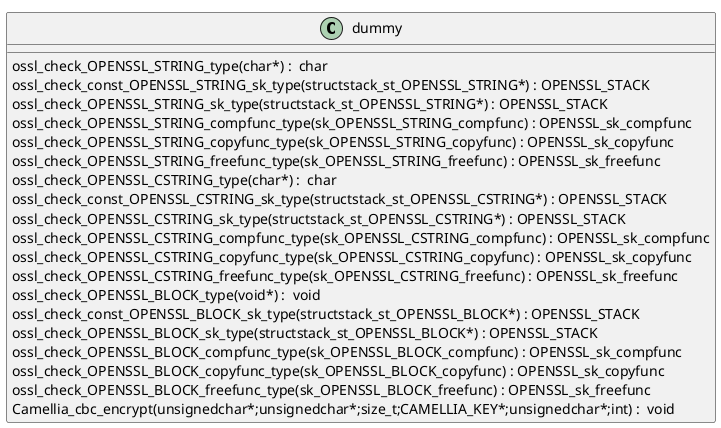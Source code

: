 @startuml
!pragma layout smetana
class dummy {
ossl_check_OPENSSL_STRING_type(char*) :  char  [[[./../../.././qc/crypto/camellia/cmll_cbc.c.html#530]]]
ossl_check_const_OPENSSL_STRING_sk_type(structstack_st_OPENSSL_STRING*) : OPENSSL_STACK [[[./../../.././qc/crypto/camellia/cmll_cbc.c.html#530]]]
ossl_check_OPENSSL_STRING_sk_type(structstack_st_OPENSSL_STRING*) : OPENSSL_STACK [[[./../../.././qc/crypto/camellia/cmll_cbc.c.html#530]]]
ossl_check_OPENSSL_STRING_compfunc_type(sk_OPENSSL_STRING_compfunc) : OPENSSL_sk_compfunc [[[./../../.././qc/crypto/camellia/cmll_cbc.c.html#530]]]
ossl_check_OPENSSL_STRING_copyfunc_type(sk_OPENSSL_STRING_copyfunc) : OPENSSL_sk_copyfunc [[[./../../.././qc/crypto/camellia/cmll_cbc.c.html#530]]]
ossl_check_OPENSSL_STRING_freefunc_type(sk_OPENSSL_STRING_freefunc) : OPENSSL_sk_freefunc [[[./../../.././qc/crypto/camellia/cmll_cbc.c.html#530]]]
ossl_check_OPENSSL_CSTRING_type(char*) :  char  [[[./../../.././qc/crypto/camellia/cmll_cbc.c.html#532]]]
ossl_check_const_OPENSSL_CSTRING_sk_type(structstack_st_OPENSSL_CSTRING*) : OPENSSL_STACK [[[./../../.././qc/crypto/camellia/cmll_cbc.c.html#532]]]
ossl_check_OPENSSL_CSTRING_sk_type(structstack_st_OPENSSL_CSTRING*) : OPENSSL_STACK [[[./../../.././qc/crypto/camellia/cmll_cbc.c.html#532]]]
ossl_check_OPENSSL_CSTRING_compfunc_type(sk_OPENSSL_CSTRING_compfunc) : OPENSSL_sk_compfunc [[[./../../.././qc/crypto/camellia/cmll_cbc.c.html#532]]]
ossl_check_OPENSSL_CSTRING_copyfunc_type(sk_OPENSSL_CSTRING_copyfunc) : OPENSSL_sk_copyfunc [[[./../../.././qc/crypto/camellia/cmll_cbc.c.html#532]]]
ossl_check_OPENSSL_CSTRING_freefunc_type(sk_OPENSSL_CSTRING_freefunc) : OPENSSL_sk_freefunc [[[./../../.././qc/crypto/camellia/cmll_cbc.c.html#532]]]
ossl_check_OPENSSL_BLOCK_type(void*) :  void  [[[./../../.././qc/crypto/camellia/cmll_cbc.c.html#535]]]
ossl_check_const_OPENSSL_BLOCK_sk_type(structstack_st_OPENSSL_BLOCK*) : OPENSSL_STACK [[[./../../.././qc/crypto/camellia/cmll_cbc.c.html#535]]]
ossl_check_OPENSSL_BLOCK_sk_type(structstack_st_OPENSSL_BLOCK*) : OPENSSL_STACK [[[./../../.././qc/crypto/camellia/cmll_cbc.c.html#535]]]
ossl_check_OPENSSL_BLOCK_compfunc_type(sk_OPENSSL_BLOCK_compfunc) : OPENSSL_sk_compfunc [[[./../../.././qc/crypto/camellia/cmll_cbc.c.html#535]]]
ossl_check_OPENSSL_BLOCK_copyfunc_type(sk_OPENSSL_BLOCK_copyfunc) : OPENSSL_sk_copyfunc [[[./../../.././qc/crypto/camellia/cmll_cbc.c.html#535]]]
ossl_check_OPENSSL_BLOCK_freefunc_type(sk_OPENSSL_BLOCK_freefunc) : OPENSSL_sk_freefunc [[[./../../.././qc/crypto/camellia/cmll_cbc.c.html#535]]]
Camellia_cbc_encrypt(unsignedchar*;unsignedchar*;size_t;CAMELLIA_KEY*;unsignedchar*;int) :  void  [[[./../../.././qc/crypto/camellia/cmll_cbc.c.html#913]]]
} 
@enduml
